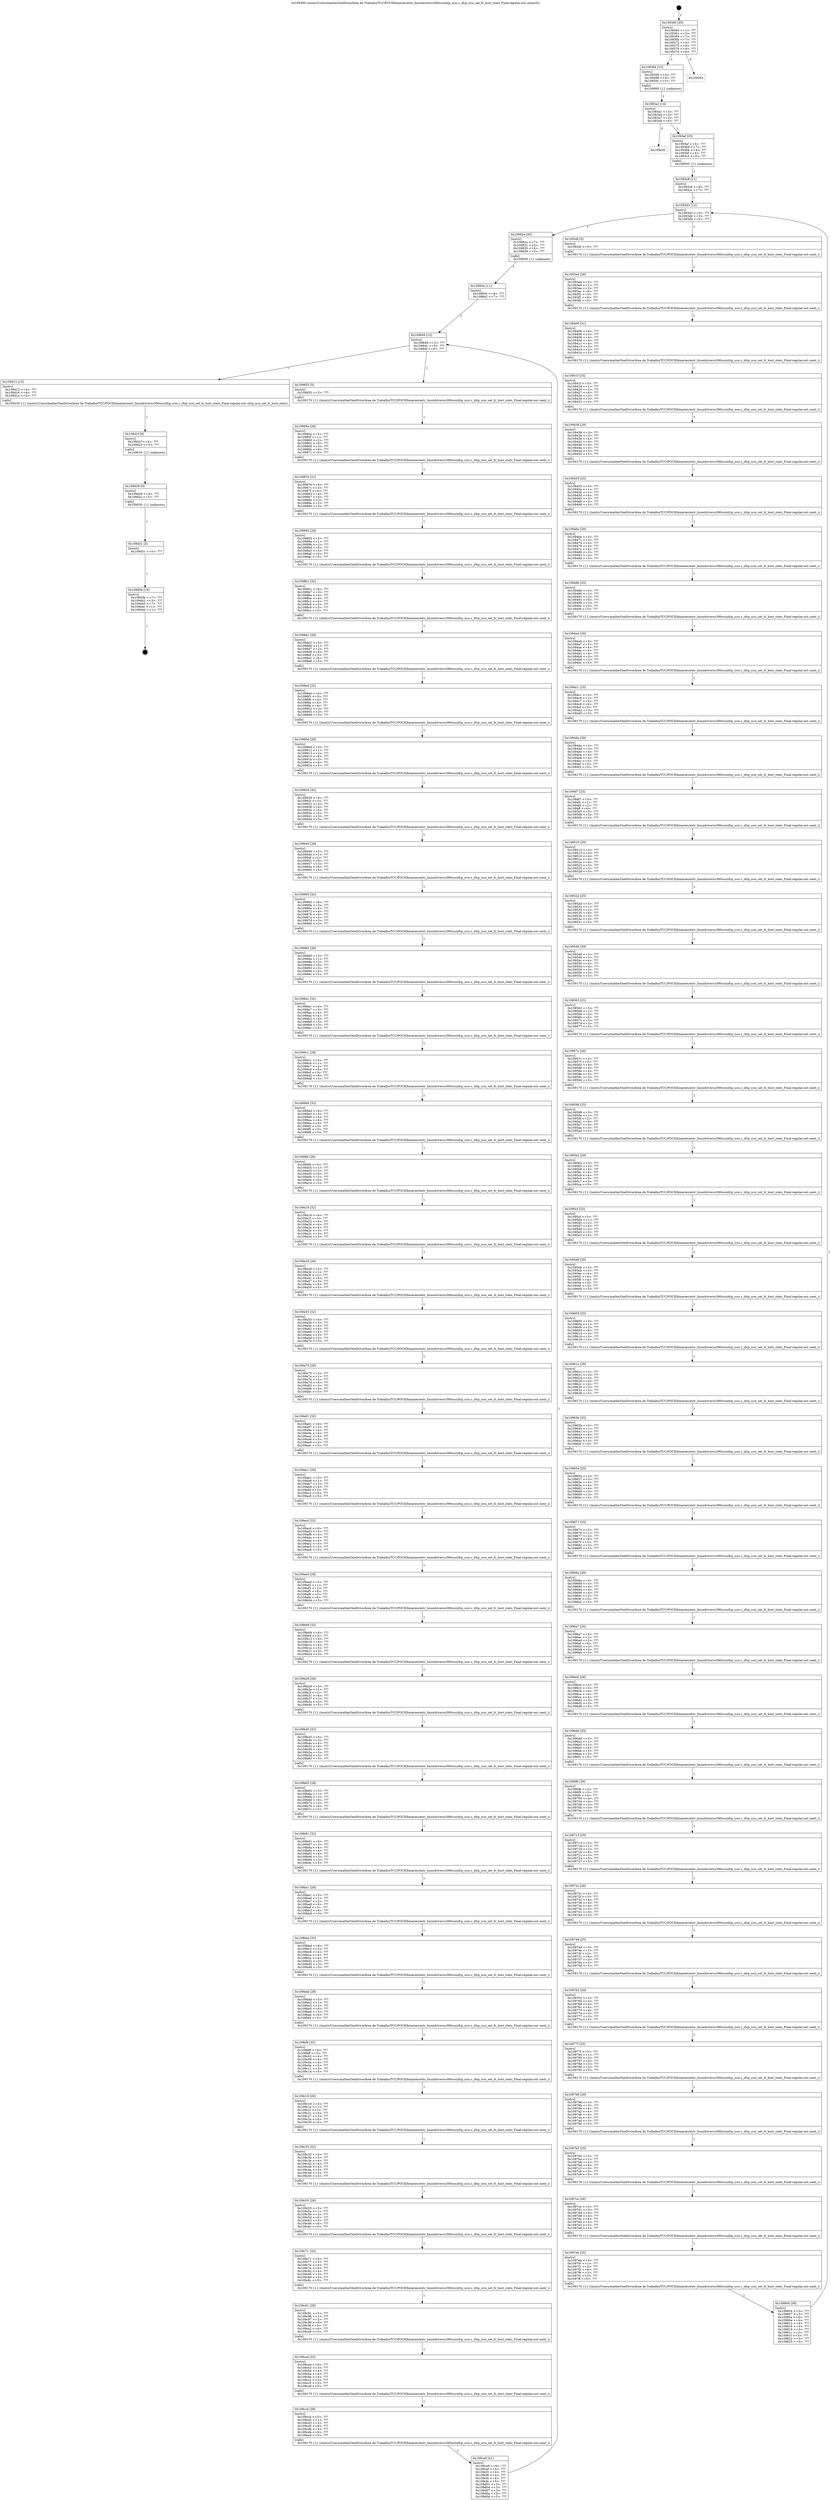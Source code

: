 digraph "0x109360" {
  label = "0x109360 (/mnt/c/Users/mathe/OneDrive/Área de Trabalho/TCC/POCII/binaries/extr_linuxdriverss390scsizfcp_scsi.c_zfcp_scsi_set_fc_host_stats_Final-regular.out::main(0))"
  labelloc = "t"
  node[shape=record]

  Entry [label="",width=0.3,height=0.3,shape=circle,fillcolor=black,style=filled]
  "0x109360" [label="{
     0x109360 [35]\l
     | [instrs]\l
     &nbsp;&nbsp;0x109360 \<+1\>: ???\l
     &nbsp;&nbsp;0x109361 \<+3\>: ???\l
     &nbsp;&nbsp;0x109364 \<+7\>: ???\l
     &nbsp;&nbsp;0x10936b \<+7\>: ???\l
     &nbsp;&nbsp;0x109372 \<+3\>: ???\l
     &nbsp;&nbsp;0x109375 \<+4\>: ???\l
     &nbsp;&nbsp;0x109379 \<+4\>: ???\l
     &nbsp;&nbsp;0x10937d \<+6\>: ???\l
  }"]
  "0x109394" [label="{
     0x109394 [13]\l
     | [instrs]\l
     &nbsp;&nbsp;0x109394 \<+4\>: ???\l
     &nbsp;&nbsp;0x109398 \<+4\>: ???\l
     &nbsp;&nbsp;0x10939c \<+5\>: ???\l
     | [calls]\l
     &nbsp;&nbsp;0x109060 \{1\} (unknown)\l
  }"]
  "0x109383" [label="{
     0x109383\l
  }", style=dashed]
  "0x1093a1" [label="{
     0x1093a1 [14]\l
     | [instrs]\l
     &nbsp;&nbsp;0x1093a1 \<+3\>: ???\l
     &nbsp;&nbsp;0x1093a4 \<+3\>: ???\l
     &nbsp;&nbsp;0x1093a7 \<+2\>: ???\l
     &nbsp;&nbsp;0x1093a9 \<+6\>: ???\l
  }"]
  "0x109d36" [label="{
     0x109d36\l
  }", style=dashed]
  "0x1093af" [label="{
     0x1093af [25]\l
     | [instrs]\l
     &nbsp;&nbsp;0x1093af \<+5\>: ???\l
     &nbsp;&nbsp;0x1093b4 \<+7\>: ???\l
     &nbsp;&nbsp;0x1093bb \<+4\>: ???\l
     &nbsp;&nbsp;0x1093bf \<+4\>: ???\l
     &nbsp;&nbsp;0x1093c3 \<+5\>: ???\l
     | [calls]\l
     &nbsp;&nbsp;0x109050 \{1\} (unknown)\l
  }"]
  Exit [label="",width=0.3,height=0.3,shape=circle,fillcolor=black,style=filled,peripheries=2]
  "0x1093d3" [label="{
     0x1093d3 [12]\l
     | [instrs]\l
     &nbsp;&nbsp;0x1093d3 \<+3\>: ???\l
     &nbsp;&nbsp;0x1093d6 \<+3\>: ???\l
     &nbsp;&nbsp;0x1093d9 \<+6\>: ???\l
  }"]
  "0x10982a" [label="{
     0x10982a [20]\l
     | [instrs]\l
     &nbsp;&nbsp;0x10982a \<+7\>: ???\l
     &nbsp;&nbsp;0x109831 \<+4\>: ???\l
     &nbsp;&nbsp;0x109835 \<+4\>: ???\l
     &nbsp;&nbsp;0x109839 \<+5\>: ???\l
     | [calls]\l
     &nbsp;&nbsp;0x109050 \{1\} (unknown)\l
  }"]
  "0x1093df" [label="{
     0x1093df [5]\l
     | [instrs]\l
     &nbsp;&nbsp;0x1093df \<+5\>: ???\l
     | [calls]\l
     &nbsp;&nbsp;0x109170 \{1\} (/mnt/c/Users/mathe/OneDrive/Área de Trabalho/TCC/POCII/binaries/extr_linuxdriverss390scsizfcp_scsi.c_zfcp_scsi_set_fc_host_stats_Final-regular.out::next_i)\l
  }"]
  "0x1093e4" [label="{
     0x1093e4 [28]\l
     | [instrs]\l
     &nbsp;&nbsp;0x1093e4 \<+5\>: ???\l
     &nbsp;&nbsp;0x1093e9 \<+1\>: ???\l
     &nbsp;&nbsp;0x1093ea \<+2\>: ???\l
     &nbsp;&nbsp;0x1093ec \<+6\>: ???\l
     &nbsp;&nbsp;0x1093f2 \<+3\>: ???\l
     &nbsp;&nbsp;0x1093f5 \<+6\>: ???\l
     &nbsp;&nbsp;0x1093fb \<+5\>: ???\l
     | [calls]\l
     &nbsp;&nbsp;0x109170 \{1\} (/mnt/c/Users/mathe/OneDrive/Área de Trabalho/TCC/POCII/binaries/extr_linuxdriverss390scsizfcp_scsi.c_zfcp_scsi_set_fc_host_stats_Final-regular.out::next_i)\l
  }"]
  "0x109400" [label="{
     0x109400 [31]\l
     | [instrs]\l
     &nbsp;&nbsp;0x109400 \<+6\>: ???\l
     &nbsp;&nbsp;0x109406 \<+3\>: ???\l
     &nbsp;&nbsp;0x109409 \<+4\>: ???\l
     &nbsp;&nbsp;0x10940d \<+4\>: ???\l
     &nbsp;&nbsp;0x109411 \<+4\>: ???\l
     &nbsp;&nbsp;0x109415 \<+3\>: ???\l
     &nbsp;&nbsp;0x109418 \<+2\>: ???\l
     &nbsp;&nbsp;0x10941a \<+5\>: ???\l
     | [calls]\l
     &nbsp;&nbsp;0x109170 \{1\} (/mnt/c/Users/mathe/OneDrive/Área de Trabalho/TCC/POCII/binaries/extr_linuxdriverss390scsizfcp_scsi.c_zfcp_scsi_set_fc_host_stats_Final-regular.out::next_i)\l
  }"]
  "0x10941f" [label="{
     0x10941f [25]\l
     | [instrs]\l
     &nbsp;&nbsp;0x10941f \<+5\>: ???\l
     &nbsp;&nbsp;0x109424 \<+1\>: ???\l
     &nbsp;&nbsp;0x109425 \<+2\>: ???\l
     &nbsp;&nbsp;0x109427 \<+6\>: ???\l
     &nbsp;&nbsp;0x10942d \<+3\>: ???\l
     &nbsp;&nbsp;0x109430 \<+3\>: ???\l
     &nbsp;&nbsp;0x109433 \<+5\>: ???\l
     | [calls]\l
     &nbsp;&nbsp;0x109170 \{1\} (/mnt/c/Users/mathe/OneDrive/Área de Trabalho/TCC/POCII/binaries/extr_linuxdriverss390scsizfcp_scsi.c_zfcp_scsi_set_fc_host_stats_Final-regular.out::next_i)\l
  }"]
  "0x109438" [label="{
     0x109438 [29]\l
     | [instrs]\l
     &nbsp;&nbsp;0x109438 \<+3\>: ???\l
     &nbsp;&nbsp;0x10943b \<+3\>: ???\l
     &nbsp;&nbsp;0x10943e \<+4\>: ???\l
     &nbsp;&nbsp;0x109442 \<+4\>: ???\l
     &nbsp;&nbsp;0x109446 \<+4\>: ???\l
     &nbsp;&nbsp;0x10944a \<+3\>: ???\l
     &nbsp;&nbsp;0x10944d \<+3\>: ???\l
     &nbsp;&nbsp;0x109450 \<+5\>: ???\l
     | [calls]\l
     &nbsp;&nbsp;0x109170 \{1\} (/mnt/c/Users/mathe/OneDrive/Área de Trabalho/TCC/POCII/binaries/extr_linuxdriverss390scsizfcp_scsi.c_zfcp_scsi_set_fc_host_stats_Final-regular.out::next_i)\l
  }"]
  "0x109455" [label="{
     0x109455 [25]\l
     | [instrs]\l
     &nbsp;&nbsp;0x109455 \<+5\>: ???\l
     &nbsp;&nbsp;0x10945a \<+1\>: ???\l
     &nbsp;&nbsp;0x10945b \<+2\>: ???\l
     &nbsp;&nbsp;0x10945d \<+6\>: ???\l
     &nbsp;&nbsp;0x109463 \<+3\>: ???\l
     &nbsp;&nbsp;0x109466 \<+3\>: ???\l
     &nbsp;&nbsp;0x109469 \<+5\>: ???\l
     | [calls]\l
     &nbsp;&nbsp;0x109170 \{1\} (/mnt/c/Users/mathe/OneDrive/Área de Trabalho/TCC/POCII/binaries/extr_linuxdriverss390scsizfcp_scsi.c_zfcp_scsi_set_fc_host_stats_Final-regular.out::next_i)\l
  }"]
  "0x10946e" [label="{
     0x10946e [29]\l
     | [instrs]\l
     &nbsp;&nbsp;0x10946e \<+3\>: ???\l
     &nbsp;&nbsp;0x109471 \<+3\>: ???\l
     &nbsp;&nbsp;0x109474 \<+4\>: ???\l
     &nbsp;&nbsp;0x109478 \<+4\>: ???\l
     &nbsp;&nbsp;0x10947c \<+4\>: ???\l
     &nbsp;&nbsp;0x109480 \<+3\>: ???\l
     &nbsp;&nbsp;0x109483 \<+3\>: ???\l
     &nbsp;&nbsp;0x109486 \<+5\>: ???\l
     | [calls]\l
     &nbsp;&nbsp;0x109170 \{1\} (/mnt/c/Users/mathe/OneDrive/Área de Trabalho/TCC/POCII/binaries/extr_linuxdriverss390scsizfcp_scsi.c_zfcp_scsi_set_fc_host_stats_Final-regular.out::next_i)\l
  }"]
  "0x10948b" [label="{
     0x10948b [25]\l
     | [instrs]\l
     &nbsp;&nbsp;0x10948b \<+5\>: ???\l
     &nbsp;&nbsp;0x109490 \<+1\>: ???\l
     &nbsp;&nbsp;0x109491 \<+2\>: ???\l
     &nbsp;&nbsp;0x109493 \<+6\>: ???\l
     &nbsp;&nbsp;0x109499 \<+3\>: ???\l
     &nbsp;&nbsp;0x10949c \<+3\>: ???\l
     &nbsp;&nbsp;0x10949f \<+5\>: ???\l
     | [calls]\l
     &nbsp;&nbsp;0x109170 \{1\} (/mnt/c/Users/mathe/OneDrive/Área de Trabalho/TCC/POCII/binaries/extr_linuxdriverss390scsizfcp_scsi.c_zfcp_scsi_set_fc_host_stats_Final-regular.out::next_i)\l
  }"]
  "0x1094a4" [label="{
     0x1094a4 [29]\l
     | [instrs]\l
     &nbsp;&nbsp;0x1094a4 \<+3\>: ???\l
     &nbsp;&nbsp;0x1094a7 \<+3\>: ???\l
     &nbsp;&nbsp;0x1094aa \<+4\>: ???\l
     &nbsp;&nbsp;0x1094ae \<+4\>: ???\l
     &nbsp;&nbsp;0x1094b2 \<+4\>: ???\l
     &nbsp;&nbsp;0x1094b6 \<+3\>: ???\l
     &nbsp;&nbsp;0x1094b9 \<+3\>: ???\l
     &nbsp;&nbsp;0x1094bc \<+5\>: ???\l
     | [calls]\l
     &nbsp;&nbsp;0x109170 \{1\} (/mnt/c/Users/mathe/OneDrive/Área de Trabalho/TCC/POCII/binaries/extr_linuxdriverss390scsizfcp_scsi.c_zfcp_scsi_set_fc_host_stats_Final-regular.out::next_i)\l
  }"]
  "0x1094c1" [label="{
     0x1094c1 [25]\l
     | [instrs]\l
     &nbsp;&nbsp;0x1094c1 \<+5\>: ???\l
     &nbsp;&nbsp;0x1094c6 \<+1\>: ???\l
     &nbsp;&nbsp;0x1094c7 \<+2\>: ???\l
     &nbsp;&nbsp;0x1094c9 \<+6\>: ???\l
     &nbsp;&nbsp;0x1094cf \<+3\>: ???\l
     &nbsp;&nbsp;0x1094d2 \<+3\>: ???\l
     &nbsp;&nbsp;0x1094d5 \<+5\>: ???\l
     | [calls]\l
     &nbsp;&nbsp;0x109170 \{1\} (/mnt/c/Users/mathe/OneDrive/Área de Trabalho/TCC/POCII/binaries/extr_linuxdriverss390scsizfcp_scsi.c_zfcp_scsi_set_fc_host_stats_Final-regular.out::next_i)\l
  }"]
  "0x1094da" [label="{
     0x1094da [29]\l
     | [instrs]\l
     &nbsp;&nbsp;0x1094da \<+3\>: ???\l
     &nbsp;&nbsp;0x1094dd \<+3\>: ???\l
     &nbsp;&nbsp;0x1094e0 \<+4\>: ???\l
     &nbsp;&nbsp;0x1094e4 \<+4\>: ???\l
     &nbsp;&nbsp;0x1094e8 \<+4\>: ???\l
     &nbsp;&nbsp;0x1094ec \<+3\>: ???\l
     &nbsp;&nbsp;0x1094ef \<+3\>: ???\l
     &nbsp;&nbsp;0x1094f2 \<+5\>: ???\l
     | [calls]\l
     &nbsp;&nbsp;0x109170 \{1\} (/mnt/c/Users/mathe/OneDrive/Área de Trabalho/TCC/POCII/binaries/extr_linuxdriverss390scsizfcp_scsi.c_zfcp_scsi_set_fc_host_stats_Final-regular.out::next_i)\l
  }"]
  "0x1094f7" [label="{
     0x1094f7 [25]\l
     | [instrs]\l
     &nbsp;&nbsp;0x1094f7 \<+5\>: ???\l
     &nbsp;&nbsp;0x1094fc \<+1\>: ???\l
     &nbsp;&nbsp;0x1094fd \<+2\>: ???\l
     &nbsp;&nbsp;0x1094ff \<+6\>: ???\l
     &nbsp;&nbsp;0x109505 \<+3\>: ???\l
     &nbsp;&nbsp;0x109508 \<+3\>: ???\l
     &nbsp;&nbsp;0x10950b \<+5\>: ???\l
     | [calls]\l
     &nbsp;&nbsp;0x109170 \{1\} (/mnt/c/Users/mathe/OneDrive/Área de Trabalho/TCC/POCII/binaries/extr_linuxdriverss390scsizfcp_scsi.c_zfcp_scsi_set_fc_host_stats_Final-regular.out::next_i)\l
  }"]
  "0x109510" [label="{
     0x109510 [29]\l
     | [instrs]\l
     &nbsp;&nbsp;0x109510 \<+3\>: ???\l
     &nbsp;&nbsp;0x109513 \<+3\>: ???\l
     &nbsp;&nbsp;0x109516 \<+4\>: ???\l
     &nbsp;&nbsp;0x10951a \<+4\>: ???\l
     &nbsp;&nbsp;0x10951e \<+4\>: ???\l
     &nbsp;&nbsp;0x109522 \<+3\>: ???\l
     &nbsp;&nbsp;0x109525 \<+3\>: ???\l
     &nbsp;&nbsp;0x109528 \<+5\>: ???\l
     | [calls]\l
     &nbsp;&nbsp;0x109170 \{1\} (/mnt/c/Users/mathe/OneDrive/Área de Trabalho/TCC/POCII/binaries/extr_linuxdriverss390scsizfcp_scsi.c_zfcp_scsi_set_fc_host_stats_Final-regular.out::next_i)\l
  }"]
  "0x10952d" [label="{
     0x10952d [25]\l
     | [instrs]\l
     &nbsp;&nbsp;0x10952d \<+5\>: ???\l
     &nbsp;&nbsp;0x109532 \<+1\>: ???\l
     &nbsp;&nbsp;0x109533 \<+2\>: ???\l
     &nbsp;&nbsp;0x109535 \<+6\>: ???\l
     &nbsp;&nbsp;0x10953b \<+3\>: ???\l
     &nbsp;&nbsp;0x10953e \<+3\>: ???\l
     &nbsp;&nbsp;0x109541 \<+5\>: ???\l
     | [calls]\l
     &nbsp;&nbsp;0x109170 \{1\} (/mnt/c/Users/mathe/OneDrive/Área de Trabalho/TCC/POCII/binaries/extr_linuxdriverss390scsizfcp_scsi.c_zfcp_scsi_set_fc_host_stats_Final-regular.out::next_i)\l
  }"]
  "0x109546" [label="{
     0x109546 [29]\l
     | [instrs]\l
     &nbsp;&nbsp;0x109546 \<+3\>: ???\l
     &nbsp;&nbsp;0x109549 \<+3\>: ???\l
     &nbsp;&nbsp;0x10954c \<+4\>: ???\l
     &nbsp;&nbsp;0x109550 \<+4\>: ???\l
     &nbsp;&nbsp;0x109554 \<+4\>: ???\l
     &nbsp;&nbsp;0x109558 \<+3\>: ???\l
     &nbsp;&nbsp;0x10955b \<+3\>: ???\l
     &nbsp;&nbsp;0x10955e \<+5\>: ???\l
     | [calls]\l
     &nbsp;&nbsp;0x109170 \{1\} (/mnt/c/Users/mathe/OneDrive/Área de Trabalho/TCC/POCII/binaries/extr_linuxdriverss390scsizfcp_scsi.c_zfcp_scsi_set_fc_host_stats_Final-regular.out::next_i)\l
  }"]
  "0x109563" [label="{
     0x109563 [25]\l
     | [instrs]\l
     &nbsp;&nbsp;0x109563 \<+5\>: ???\l
     &nbsp;&nbsp;0x109568 \<+1\>: ???\l
     &nbsp;&nbsp;0x109569 \<+2\>: ???\l
     &nbsp;&nbsp;0x10956b \<+6\>: ???\l
     &nbsp;&nbsp;0x109571 \<+3\>: ???\l
     &nbsp;&nbsp;0x109574 \<+3\>: ???\l
     &nbsp;&nbsp;0x109577 \<+5\>: ???\l
     | [calls]\l
     &nbsp;&nbsp;0x109170 \{1\} (/mnt/c/Users/mathe/OneDrive/Área de Trabalho/TCC/POCII/binaries/extr_linuxdriverss390scsizfcp_scsi.c_zfcp_scsi_set_fc_host_stats_Final-regular.out::next_i)\l
  }"]
  "0x10957c" [label="{
     0x10957c [29]\l
     | [instrs]\l
     &nbsp;&nbsp;0x10957c \<+3\>: ???\l
     &nbsp;&nbsp;0x10957f \<+3\>: ???\l
     &nbsp;&nbsp;0x109582 \<+4\>: ???\l
     &nbsp;&nbsp;0x109586 \<+4\>: ???\l
     &nbsp;&nbsp;0x10958a \<+4\>: ???\l
     &nbsp;&nbsp;0x10958e \<+3\>: ???\l
     &nbsp;&nbsp;0x109591 \<+3\>: ???\l
     &nbsp;&nbsp;0x109594 \<+5\>: ???\l
     | [calls]\l
     &nbsp;&nbsp;0x109170 \{1\} (/mnt/c/Users/mathe/OneDrive/Área de Trabalho/TCC/POCII/binaries/extr_linuxdriverss390scsizfcp_scsi.c_zfcp_scsi_set_fc_host_stats_Final-regular.out::next_i)\l
  }"]
  "0x109599" [label="{
     0x109599 [25]\l
     | [instrs]\l
     &nbsp;&nbsp;0x109599 \<+5\>: ???\l
     &nbsp;&nbsp;0x10959e \<+1\>: ???\l
     &nbsp;&nbsp;0x10959f \<+2\>: ???\l
     &nbsp;&nbsp;0x1095a1 \<+6\>: ???\l
     &nbsp;&nbsp;0x1095a7 \<+3\>: ???\l
     &nbsp;&nbsp;0x1095aa \<+3\>: ???\l
     &nbsp;&nbsp;0x1095ad \<+5\>: ???\l
     | [calls]\l
     &nbsp;&nbsp;0x109170 \{1\} (/mnt/c/Users/mathe/OneDrive/Área de Trabalho/TCC/POCII/binaries/extr_linuxdriverss390scsizfcp_scsi.c_zfcp_scsi_set_fc_host_stats_Final-regular.out::next_i)\l
  }"]
  "0x1095b2" [label="{
     0x1095b2 [29]\l
     | [instrs]\l
     &nbsp;&nbsp;0x1095b2 \<+3\>: ???\l
     &nbsp;&nbsp;0x1095b5 \<+3\>: ???\l
     &nbsp;&nbsp;0x1095b8 \<+4\>: ???\l
     &nbsp;&nbsp;0x1095bc \<+4\>: ???\l
     &nbsp;&nbsp;0x1095c0 \<+4\>: ???\l
     &nbsp;&nbsp;0x1095c4 \<+3\>: ???\l
     &nbsp;&nbsp;0x1095c7 \<+3\>: ???\l
     &nbsp;&nbsp;0x1095ca \<+5\>: ???\l
     | [calls]\l
     &nbsp;&nbsp;0x109170 \{1\} (/mnt/c/Users/mathe/OneDrive/Área de Trabalho/TCC/POCII/binaries/extr_linuxdriverss390scsizfcp_scsi.c_zfcp_scsi_set_fc_host_stats_Final-regular.out::next_i)\l
  }"]
  "0x1095cf" [label="{
     0x1095cf [25]\l
     | [instrs]\l
     &nbsp;&nbsp;0x1095cf \<+5\>: ???\l
     &nbsp;&nbsp;0x1095d4 \<+1\>: ???\l
     &nbsp;&nbsp;0x1095d5 \<+2\>: ???\l
     &nbsp;&nbsp;0x1095d7 \<+6\>: ???\l
     &nbsp;&nbsp;0x1095dd \<+3\>: ???\l
     &nbsp;&nbsp;0x1095e0 \<+3\>: ???\l
     &nbsp;&nbsp;0x1095e3 \<+5\>: ???\l
     | [calls]\l
     &nbsp;&nbsp;0x109170 \{1\} (/mnt/c/Users/mathe/OneDrive/Área de Trabalho/TCC/POCII/binaries/extr_linuxdriverss390scsizfcp_scsi.c_zfcp_scsi_set_fc_host_stats_Final-regular.out::next_i)\l
  }"]
  "0x1095e8" [label="{
     0x1095e8 [29]\l
     | [instrs]\l
     &nbsp;&nbsp;0x1095e8 \<+3\>: ???\l
     &nbsp;&nbsp;0x1095eb \<+3\>: ???\l
     &nbsp;&nbsp;0x1095ee \<+4\>: ???\l
     &nbsp;&nbsp;0x1095f2 \<+4\>: ???\l
     &nbsp;&nbsp;0x1095f6 \<+4\>: ???\l
     &nbsp;&nbsp;0x1095fa \<+3\>: ???\l
     &nbsp;&nbsp;0x1095fd \<+3\>: ???\l
     &nbsp;&nbsp;0x109600 \<+5\>: ???\l
     | [calls]\l
     &nbsp;&nbsp;0x109170 \{1\} (/mnt/c/Users/mathe/OneDrive/Área de Trabalho/TCC/POCII/binaries/extr_linuxdriverss390scsizfcp_scsi.c_zfcp_scsi_set_fc_host_stats_Final-regular.out::next_i)\l
  }"]
  "0x109605" [label="{
     0x109605 [25]\l
     | [instrs]\l
     &nbsp;&nbsp;0x109605 \<+5\>: ???\l
     &nbsp;&nbsp;0x10960a \<+1\>: ???\l
     &nbsp;&nbsp;0x10960b \<+2\>: ???\l
     &nbsp;&nbsp;0x10960d \<+6\>: ???\l
     &nbsp;&nbsp;0x109613 \<+3\>: ???\l
     &nbsp;&nbsp;0x109616 \<+3\>: ???\l
     &nbsp;&nbsp;0x109619 \<+5\>: ???\l
     | [calls]\l
     &nbsp;&nbsp;0x109170 \{1\} (/mnt/c/Users/mathe/OneDrive/Área de Trabalho/TCC/POCII/binaries/extr_linuxdriverss390scsizfcp_scsi.c_zfcp_scsi_set_fc_host_stats_Final-regular.out::next_i)\l
  }"]
  "0x10961e" [label="{
     0x10961e [29]\l
     | [instrs]\l
     &nbsp;&nbsp;0x10961e \<+3\>: ???\l
     &nbsp;&nbsp;0x109621 \<+3\>: ???\l
     &nbsp;&nbsp;0x109624 \<+4\>: ???\l
     &nbsp;&nbsp;0x109628 \<+4\>: ???\l
     &nbsp;&nbsp;0x10962c \<+4\>: ???\l
     &nbsp;&nbsp;0x109630 \<+3\>: ???\l
     &nbsp;&nbsp;0x109633 \<+3\>: ???\l
     &nbsp;&nbsp;0x109636 \<+5\>: ???\l
     | [calls]\l
     &nbsp;&nbsp;0x109170 \{1\} (/mnt/c/Users/mathe/OneDrive/Área de Trabalho/TCC/POCII/binaries/extr_linuxdriverss390scsizfcp_scsi.c_zfcp_scsi_set_fc_host_stats_Final-regular.out::next_i)\l
  }"]
  "0x10963b" [label="{
     0x10963b [25]\l
     | [instrs]\l
     &nbsp;&nbsp;0x10963b \<+5\>: ???\l
     &nbsp;&nbsp;0x109640 \<+1\>: ???\l
     &nbsp;&nbsp;0x109641 \<+2\>: ???\l
     &nbsp;&nbsp;0x109643 \<+6\>: ???\l
     &nbsp;&nbsp;0x109649 \<+3\>: ???\l
     &nbsp;&nbsp;0x10964c \<+3\>: ???\l
     &nbsp;&nbsp;0x10964f \<+5\>: ???\l
     | [calls]\l
     &nbsp;&nbsp;0x109170 \{1\} (/mnt/c/Users/mathe/OneDrive/Área de Trabalho/TCC/POCII/binaries/extr_linuxdriverss390scsizfcp_scsi.c_zfcp_scsi_set_fc_host_stats_Final-regular.out::next_i)\l
  }"]
  "0x109654" [label="{
     0x109654 [29]\l
     | [instrs]\l
     &nbsp;&nbsp;0x109654 \<+3\>: ???\l
     &nbsp;&nbsp;0x109657 \<+3\>: ???\l
     &nbsp;&nbsp;0x10965a \<+4\>: ???\l
     &nbsp;&nbsp;0x10965e \<+4\>: ???\l
     &nbsp;&nbsp;0x109662 \<+4\>: ???\l
     &nbsp;&nbsp;0x109666 \<+3\>: ???\l
     &nbsp;&nbsp;0x109669 \<+3\>: ???\l
     &nbsp;&nbsp;0x10966c \<+5\>: ???\l
     | [calls]\l
     &nbsp;&nbsp;0x109170 \{1\} (/mnt/c/Users/mathe/OneDrive/Área de Trabalho/TCC/POCII/binaries/extr_linuxdriverss390scsizfcp_scsi.c_zfcp_scsi_set_fc_host_stats_Final-regular.out::next_i)\l
  }"]
  "0x109671" [label="{
     0x109671 [25]\l
     | [instrs]\l
     &nbsp;&nbsp;0x109671 \<+5\>: ???\l
     &nbsp;&nbsp;0x109676 \<+1\>: ???\l
     &nbsp;&nbsp;0x109677 \<+2\>: ???\l
     &nbsp;&nbsp;0x109679 \<+6\>: ???\l
     &nbsp;&nbsp;0x10967f \<+3\>: ???\l
     &nbsp;&nbsp;0x109682 \<+3\>: ???\l
     &nbsp;&nbsp;0x109685 \<+5\>: ???\l
     | [calls]\l
     &nbsp;&nbsp;0x109170 \{1\} (/mnt/c/Users/mathe/OneDrive/Área de Trabalho/TCC/POCII/binaries/extr_linuxdriverss390scsizfcp_scsi.c_zfcp_scsi_set_fc_host_stats_Final-regular.out::next_i)\l
  }"]
  "0x10968a" [label="{
     0x10968a [29]\l
     | [instrs]\l
     &nbsp;&nbsp;0x10968a \<+3\>: ???\l
     &nbsp;&nbsp;0x10968d \<+3\>: ???\l
     &nbsp;&nbsp;0x109690 \<+4\>: ???\l
     &nbsp;&nbsp;0x109694 \<+4\>: ???\l
     &nbsp;&nbsp;0x109698 \<+4\>: ???\l
     &nbsp;&nbsp;0x10969c \<+3\>: ???\l
     &nbsp;&nbsp;0x10969f \<+3\>: ???\l
     &nbsp;&nbsp;0x1096a2 \<+5\>: ???\l
     | [calls]\l
     &nbsp;&nbsp;0x109170 \{1\} (/mnt/c/Users/mathe/OneDrive/Área de Trabalho/TCC/POCII/binaries/extr_linuxdriverss390scsizfcp_scsi.c_zfcp_scsi_set_fc_host_stats_Final-regular.out::next_i)\l
  }"]
  "0x1096a7" [label="{
     0x1096a7 [25]\l
     | [instrs]\l
     &nbsp;&nbsp;0x1096a7 \<+5\>: ???\l
     &nbsp;&nbsp;0x1096ac \<+1\>: ???\l
     &nbsp;&nbsp;0x1096ad \<+2\>: ???\l
     &nbsp;&nbsp;0x1096af \<+6\>: ???\l
     &nbsp;&nbsp;0x1096b5 \<+3\>: ???\l
     &nbsp;&nbsp;0x1096b8 \<+3\>: ???\l
     &nbsp;&nbsp;0x1096bb \<+5\>: ???\l
     | [calls]\l
     &nbsp;&nbsp;0x109170 \{1\} (/mnt/c/Users/mathe/OneDrive/Área de Trabalho/TCC/POCII/binaries/extr_linuxdriverss390scsizfcp_scsi.c_zfcp_scsi_set_fc_host_stats_Final-regular.out::next_i)\l
  }"]
  "0x1096c0" [label="{
     0x1096c0 [29]\l
     | [instrs]\l
     &nbsp;&nbsp;0x1096c0 \<+3\>: ???\l
     &nbsp;&nbsp;0x1096c3 \<+3\>: ???\l
     &nbsp;&nbsp;0x1096c6 \<+4\>: ???\l
     &nbsp;&nbsp;0x1096ca \<+4\>: ???\l
     &nbsp;&nbsp;0x1096ce \<+4\>: ???\l
     &nbsp;&nbsp;0x1096d2 \<+3\>: ???\l
     &nbsp;&nbsp;0x1096d5 \<+3\>: ???\l
     &nbsp;&nbsp;0x1096d8 \<+5\>: ???\l
     | [calls]\l
     &nbsp;&nbsp;0x109170 \{1\} (/mnt/c/Users/mathe/OneDrive/Área de Trabalho/TCC/POCII/binaries/extr_linuxdriverss390scsizfcp_scsi.c_zfcp_scsi_set_fc_host_stats_Final-regular.out::next_i)\l
  }"]
  "0x1096dd" [label="{
     0x1096dd [25]\l
     | [instrs]\l
     &nbsp;&nbsp;0x1096dd \<+5\>: ???\l
     &nbsp;&nbsp;0x1096e2 \<+1\>: ???\l
     &nbsp;&nbsp;0x1096e3 \<+2\>: ???\l
     &nbsp;&nbsp;0x1096e5 \<+6\>: ???\l
     &nbsp;&nbsp;0x1096eb \<+3\>: ???\l
     &nbsp;&nbsp;0x1096ee \<+3\>: ???\l
     &nbsp;&nbsp;0x1096f1 \<+5\>: ???\l
     | [calls]\l
     &nbsp;&nbsp;0x109170 \{1\} (/mnt/c/Users/mathe/OneDrive/Área de Trabalho/TCC/POCII/binaries/extr_linuxdriverss390scsizfcp_scsi.c_zfcp_scsi_set_fc_host_stats_Final-regular.out::next_i)\l
  }"]
  "0x1096f6" [label="{
     0x1096f6 [29]\l
     | [instrs]\l
     &nbsp;&nbsp;0x1096f6 \<+3\>: ???\l
     &nbsp;&nbsp;0x1096f9 \<+3\>: ???\l
     &nbsp;&nbsp;0x1096fc \<+4\>: ???\l
     &nbsp;&nbsp;0x109700 \<+4\>: ???\l
     &nbsp;&nbsp;0x109704 \<+4\>: ???\l
     &nbsp;&nbsp;0x109708 \<+3\>: ???\l
     &nbsp;&nbsp;0x10970b \<+3\>: ???\l
     &nbsp;&nbsp;0x10970e \<+5\>: ???\l
     | [calls]\l
     &nbsp;&nbsp;0x109170 \{1\} (/mnt/c/Users/mathe/OneDrive/Área de Trabalho/TCC/POCII/binaries/extr_linuxdriverss390scsizfcp_scsi.c_zfcp_scsi_set_fc_host_stats_Final-regular.out::next_i)\l
  }"]
  "0x109713" [label="{
     0x109713 [25]\l
     | [instrs]\l
     &nbsp;&nbsp;0x109713 \<+5\>: ???\l
     &nbsp;&nbsp;0x109718 \<+1\>: ???\l
     &nbsp;&nbsp;0x109719 \<+2\>: ???\l
     &nbsp;&nbsp;0x10971b \<+6\>: ???\l
     &nbsp;&nbsp;0x109721 \<+3\>: ???\l
     &nbsp;&nbsp;0x109724 \<+3\>: ???\l
     &nbsp;&nbsp;0x109727 \<+5\>: ???\l
     | [calls]\l
     &nbsp;&nbsp;0x109170 \{1\} (/mnt/c/Users/mathe/OneDrive/Área de Trabalho/TCC/POCII/binaries/extr_linuxdriverss390scsizfcp_scsi.c_zfcp_scsi_set_fc_host_stats_Final-regular.out::next_i)\l
  }"]
  "0x10972c" [label="{
     0x10972c [29]\l
     | [instrs]\l
     &nbsp;&nbsp;0x10972c \<+3\>: ???\l
     &nbsp;&nbsp;0x10972f \<+3\>: ???\l
     &nbsp;&nbsp;0x109732 \<+4\>: ???\l
     &nbsp;&nbsp;0x109736 \<+4\>: ???\l
     &nbsp;&nbsp;0x10973a \<+4\>: ???\l
     &nbsp;&nbsp;0x10973e \<+3\>: ???\l
     &nbsp;&nbsp;0x109741 \<+3\>: ???\l
     &nbsp;&nbsp;0x109744 \<+5\>: ???\l
     | [calls]\l
     &nbsp;&nbsp;0x109170 \{1\} (/mnt/c/Users/mathe/OneDrive/Área de Trabalho/TCC/POCII/binaries/extr_linuxdriverss390scsizfcp_scsi.c_zfcp_scsi_set_fc_host_stats_Final-regular.out::next_i)\l
  }"]
  "0x109749" [label="{
     0x109749 [25]\l
     | [instrs]\l
     &nbsp;&nbsp;0x109749 \<+5\>: ???\l
     &nbsp;&nbsp;0x10974e \<+1\>: ???\l
     &nbsp;&nbsp;0x10974f \<+2\>: ???\l
     &nbsp;&nbsp;0x109751 \<+6\>: ???\l
     &nbsp;&nbsp;0x109757 \<+3\>: ???\l
     &nbsp;&nbsp;0x10975a \<+3\>: ???\l
     &nbsp;&nbsp;0x10975d \<+5\>: ???\l
     | [calls]\l
     &nbsp;&nbsp;0x109170 \{1\} (/mnt/c/Users/mathe/OneDrive/Área de Trabalho/TCC/POCII/binaries/extr_linuxdriverss390scsizfcp_scsi.c_zfcp_scsi_set_fc_host_stats_Final-regular.out::next_i)\l
  }"]
  "0x109762" [label="{
     0x109762 [29]\l
     | [instrs]\l
     &nbsp;&nbsp;0x109762 \<+3\>: ???\l
     &nbsp;&nbsp;0x109765 \<+3\>: ???\l
     &nbsp;&nbsp;0x109768 \<+4\>: ???\l
     &nbsp;&nbsp;0x10976c \<+4\>: ???\l
     &nbsp;&nbsp;0x109770 \<+4\>: ???\l
     &nbsp;&nbsp;0x109774 \<+3\>: ???\l
     &nbsp;&nbsp;0x109777 \<+3\>: ???\l
     &nbsp;&nbsp;0x10977a \<+5\>: ???\l
     | [calls]\l
     &nbsp;&nbsp;0x109170 \{1\} (/mnt/c/Users/mathe/OneDrive/Área de Trabalho/TCC/POCII/binaries/extr_linuxdriverss390scsizfcp_scsi.c_zfcp_scsi_set_fc_host_stats_Final-regular.out::next_i)\l
  }"]
  "0x10977f" [label="{
     0x10977f [25]\l
     | [instrs]\l
     &nbsp;&nbsp;0x10977f \<+5\>: ???\l
     &nbsp;&nbsp;0x109784 \<+1\>: ???\l
     &nbsp;&nbsp;0x109785 \<+2\>: ???\l
     &nbsp;&nbsp;0x109787 \<+6\>: ???\l
     &nbsp;&nbsp;0x10978d \<+3\>: ???\l
     &nbsp;&nbsp;0x109790 \<+3\>: ???\l
     &nbsp;&nbsp;0x109793 \<+5\>: ???\l
     | [calls]\l
     &nbsp;&nbsp;0x109170 \{1\} (/mnt/c/Users/mathe/OneDrive/Área de Trabalho/TCC/POCII/binaries/extr_linuxdriverss390scsizfcp_scsi.c_zfcp_scsi_set_fc_host_stats_Final-regular.out::next_i)\l
  }"]
  "0x109798" [label="{
     0x109798 [29]\l
     | [instrs]\l
     &nbsp;&nbsp;0x109798 \<+3\>: ???\l
     &nbsp;&nbsp;0x10979b \<+3\>: ???\l
     &nbsp;&nbsp;0x10979e \<+4\>: ???\l
     &nbsp;&nbsp;0x1097a2 \<+4\>: ???\l
     &nbsp;&nbsp;0x1097a6 \<+4\>: ???\l
     &nbsp;&nbsp;0x1097aa \<+3\>: ???\l
     &nbsp;&nbsp;0x1097ad \<+3\>: ???\l
     &nbsp;&nbsp;0x1097b0 \<+5\>: ???\l
     | [calls]\l
     &nbsp;&nbsp;0x109170 \{1\} (/mnt/c/Users/mathe/OneDrive/Área de Trabalho/TCC/POCII/binaries/extr_linuxdriverss390scsizfcp_scsi.c_zfcp_scsi_set_fc_host_stats_Final-regular.out::next_i)\l
  }"]
  "0x1097b5" [label="{
     0x1097b5 [25]\l
     | [instrs]\l
     &nbsp;&nbsp;0x1097b5 \<+5\>: ???\l
     &nbsp;&nbsp;0x1097ba \<+1\>: ???\l
     &nbsp;&nbsp;0x1097bb \<+2\>: ???\l
     &nbsp;&nbsp;0x1097bd \<+6\>: ???\l
     &nbsp;&nbsp;0x1097c3 \<+3\>: ???\l
     &nbsp;&nbsp;0x1097c6 \<+3\>: ???\l
     &nbsp;&nbsp;0x1097c9 \<+5\>: ???\l
     | [calls]\l
     &nbsp;&nbsp;0x109170 \{1\} (/mnt/c/Users/mathe/OneDrive/Área de Trabalho/TCC/POCII/binaries/extr_linuxdriverss390scsizfcp_scsi.c_zfcp_scsi_set_fc_host_stats_Final-regular.out::next_i)\l
  }"]
  "0x1097ce" [label="{
     0x1097ce [29]\l
     | [instrs]\l
     &nbsp;&nbsp;0x1097ce \<+3\>: ???\l
     &nbsp;&nbsp;0x1097d1 \<+3\>: ???\l
     &nbsp;&nbsp;0x1097d4 \<+4\>: ???\l
     &nbsp;&nbsp;0x1097d8 \<+4\>: ???\l
     &nbsp;&nbsp;0x1097dc \<+4\>: ???\l
     &nbsp;&nbsp;0x1097e0 \<+3\>: ???\l
     &nbsp;&nbsp;0x1097e3 \<+3\>: ???\l
     &nbsp;&nbsp;0x1097e6 \<+5\>: ???\l
     | [calls]\l
     &nbsp;&nbsp;0x109170 \{1\} (/mnt/c/Users/mathe/OneDrive/Área de Trabalho/TCC/POCII/binaries/extr_linuxdriverss390scsizfcp_scsi.c_zfcp_scsi_set_fc_host_stats_Final-regular.out::next_i)\l
  }"]
  "0x1097eb" [label="{
     0x1097eb [25]\l
     | [instrs]\l
     &nbsp;&nbsp;0x1097eb \<+5\>: ???\l
     &nbsp;&nbsp;0x1097f0 \<+1\>: ???\l
     &nbsp;&nbsp;0x1097f1 \<+2\>: ???\l
     &nbsp;&nbsp;0x1097f3 \<+6\>: ???\l
     &nbsp;&nbsp;0x1097f9 \<+3\>: ???\l
     &nbsp;&nbsp;0x1097fc \<+3\>: ???\l
     &nbsp;&nbsp;0x1097ff \<+5\>: ???\l
     | [calls]\l
     &nbsp;&nbsp;0x109170 \{1\} (/mnt/c/Users/mathe/OneDrive/Área de Trabalho/TCC/POCII/binaries/extr_linuxdriverss390scsizfcp_scsi.c_zfcp_scsi_set_fc_host_stats_Final-regular.out::next_i)\l
  }"]
  "0x109804" [label="{
     0x109804 [38]\l
     | [instrs]\l
     &nbsp;&nbsp;0x109804 \<+3\>: ???\l
     &nbsp;&nbsp;0x109807 \<+3\>: ???\l
     &nbsp;&nbsp;0x10980a \<+4\>: ???\l
     &nbsp;&nbsp;0x10980e \<+4\>: ???\l
     &nbsp;&nbsp;0x109812 \<+4\>: ???\l
     &nbsp;&nbsp;0x109816 \<+3\>: ???\l
     &nbsp;&nbsp;0x109819 \<+3\>: ???\l
     &nbsp;&nbsp;0x10981c \<+3\>: ???\l
     &nbsp;&nbsp;0x10981f \<+3\>: ???\l
     &nbsp;&nbsp;0x109822 \<+3\>: ???\l
     &nbsp;&nbsp;0x109825 \<+5\>: ???\l
  }"]
  "0x1093c8" [label="{
     0x1093c8 [11]\l
     | [instrs]\l
     &nbsp;&nbsp;0x1093c8 \<+4\>: ???\l
     &nbsp;&nbsp;0x1093cc \<+7\>: ???\l
  }"]
  "0x109849" [label="{
     0x109849 [12]\l
     | [instrs]\l
     &nbsp;&nbsp;0x109849 \<+3\>: ???\l
     &nbsp;&nbsp;0x10984c \<+3\>: ???\l
     &nbsp;&nbsp;0x10984f \<+6\>: ???\l
  }"]
  "0x109d12" [label="{
     0x109d12 [13]\l
     | [instrs]\l
     &nbsp;&nbsp;0x109d12 \<+4\>: ???\l
     &nbsp;&nbsp;0x109d16 \<+4\>: ???\l
     &nbsp;&nbsp;0x109d1a \<+5\>: ???\l
     | [calls]\l
     &nbsp;&nbsp;0x109230 \{1\} (/mnt/c/Users/mathe/OneDrive/Área de Trabalho/TCC/POCII/binaries/extr_linuxdriverss390scsizfcp_scsi.c_zfcp_scsi_set_fc_host_stats_Final-regular.out::zfcp_scsi_set_fc_host_stats)\l
  }"]
  "0x109855" [label="{
     0x109855 [5]\l
     | [instrs]\l
     &nbsp;&nbsp;0x109855 \<+5\>: ???\l
     | [calls]\l
     &nbsp;&nbsp;0x109170 \{1\} (/mnt/c/Users/mathe/OneDrive/Área de Trabalho/TCC/POCII/binaries/extr_linuxdriverss390scsizfcp_scsi.c_zfcp_scsi_set_fc_host_stats_Final-regular.out::next_i)\l
  }"]
  "0x10985a" [label="{
     0x10985a [28]\l
     | [instrs]\l
     &nbsp;&nbsp;0x10985a \<+5\>: ???\l
     &nbsp;&nbsp;0x10985f \<+1\>: ???\l
     &nbsp;&nbsp;0x109860 \<+2\>: ???\l
     &nbsp;&nbsp;0x109862 \<+6\>: ???\l
     &nbsp;&nbsp;0x109868 \<+3\>: ???\l
     &nbsp;&nbsp;0x10986b \<+6\>: ???\l
     &nbsp;&nbsp;0x109871 \<+5\>: ???\l
     | [calls]\l
     &nbsp;&nbsp;0x109170 \{1\} (/mnt/c/Users/mathe/OneDrive/Área de Trabalho/TCC/POCII/binaries/extr_linuxdriverss390scsizfcp_scsi.c_zfcp_scsi_set_fc_host_stats_Final-regular.out::next_i)\l
  }"]
  "0x109876" [label="{
     0x109876 [31]\l
     | [instrs]\l
     &nbsp;&nbsp;0x109876 \<+6\>: ???\l
     &nbsp;&nbsp;0x10987c \<+3\>: ???\l
     &nbsp;&nbsp;0x10987f \<+4\>: ???\l
     &nbsp;&nbsp;0x109883 \<+4\>: ???\l
     &nbsp;&nbsp;0x109887 \<+4\>: ???\l
     &nbsp;&nbsp;0x10988b \<+3\>: ???\l
     &nbsp;&nbsp;0x10988e \<+2\>: ???\l
     &nbsp;&nbsp;0x109890 \<+5\>: ???\l
     | [calls]\l
     &nbsp;&nbsp;0x109170 \{1\} (/mnt/c/Users/mathe/OneDrive/Área de Trabalho/TCC/POCII/binaries/extr_linuxdriverss390scsizfcp_scsi.c_zfcp_scsi_set_fc_host_stats_Final-regular.out::next_i)\l
  }"]
  "0x109895" [label="{
     0x109895 [28]\l
     | [instrs]\l
     &nbsp;&nbsp;0x109895 \<+5\>: ???\l
     &nbsp;&nbsp;0x10989a \<+1\>: ???\l
     &nbsp;&nbsp;0x10989b \<+2\>: ???\l
     &nbsp;&nbsp;0x10989d \<+6\>: ???\l
     &nbsp;&nbsp;0x1098a3 \<+3\>: ???\l
     &nbsp;&nbsp;0x1098a6 \<+6\>: ???\l
     &nbsp;&nbsp;0x1098ac \<+5\>: ???\l
     | [calls]\l
     &nbsp;&nbsp;0x109170 \{1\} (/mnt/c/Users/mathe/OneDrive/Área de Trabalho/TCC/POCII/binaries/extr_linuxdriverss390scsizfcp_scsi.c_zfcp_scsi_set_fc_host_stats_Final-regular.out::next_i)\l
  }"]
  "0x1098b1" [label="{
     0x1098b1 [32]\l
     | [instrs]\l
     &nbsp;&nbsp;0x1098b1 \<+6\>: ???\l
     &nbsp;&nbsp;0x1098b7 \<+3\>: ???\l
     &nbsp;&nbsp;0x1098ba \<+4\>: ???\l
     &nbsp;&nbsp;0x1098be \<+4\>: ???\l
     &nbsp;&nbsp;0x1098c2 \<+4\>: ???\l
     &nbsp;&nbsp;0x1098c6 \<+3\>: ???\l
     &nbsp;&nbsp;0x1098c9 \<+3\>: ???\l
     &nbsp;&nbsp;0x1098cc \<+5\>: ???\l
     | [calls]\l
     &nbsp;&nbsp;0x109170 \{1\} (/mnt/c/Users/mathe/OneDrive/Área de Trabalho/TCC/POCII/binaries/extr_linuxdriverss390scsizfcp_scsi.c_zfcp_scsi_set_fc_host_stats_Final-regular.out::next_i)\l
  }"]
  "0x1098d1" [label="{
     0x1098d1 [28]\l
     | [instrs]\l
     &nbsp;&nbsp;0x1098d1 \<+5\>: ???\l
     &nbsp;&nbsp;0x1098d6 \<+1\>: ???\l
     &nbsp;&nbsp;0x1098d7 \<+2\>: ???\l
     &nbsp;&nbsp;0x1098d9 \<+6\>: ???\l
     &nbsp;&nbsp;0x1098df \<+3\>: ???\l
     &nbsp;&nbsp;0x1098e2 \<+6\>: ???\l
     &nbsp;&nbsp;0x1098e8 \<+5\>: ???\l
     | [calls]\l
     &nbsp;&nbsp;0x109170 \{1\} (/mnt/c/Users/mathe/OneDrive/Área de Trabalho/TCC/POCII/binaries/extr_linuxdriverss390scsizfcp_scsi.c_zfcp_scsi_set_fc_host_stats_Final-regular.out::next_i)\l
  }"]
  "0x1098ed" [label="{
     0x1098ed [32]\l
     | [instrs]\l
     &nbsp;&nbsp;0x1098ed \<+6\>: ???\l
     &nbsp;&nbsp;0x1098f3 \<+3\>: ???\l
     &nbsp;&nbsp;0x1098f6 \<+4\>: ???\l
     &nbsp;&nbsp;0x1098fa \<+4\>: ???\l
     &nbsp;&nbsp;0x1098fe \<+4\>: ???\l
     &nbsp;&nbsp;0x109902 \<+3\>: ???\l
     &nbsp;&nbsp;0x109905 \<+3\>: ???\l
     &nbsp;&nbsp;0x109908 \<+5\>: ???\l
     | [calls]\l
     &nbsp;&nbsp;0x109170 \{1\} (/mnt/c/Users/mathe/OneDrive/Área de Trabalho/TCC/POCII/binaries/extr_linuxdriverss390scsizfcp_scsi.c_zfcp_scsi_set_fc_host_stats_Final-regular.out::next_i)\l
  }"]
  "0x10990d" [label="{
     0x10990d [28]\l
     | [instrs]\l
     &nbsp;&nbsp;0x10990d \<+5\>: ???\l
     &nbsp;&nbsp;0x109912 \<+1\>: ???\l
     &nbsp;&nbsp;0x109913 \<+2\>: ???\l
     &nbsp;&nbsp;0x109915 \<+6\>: ???\l
     &nbsp;&nbsp;0x10991b \<+3\>: ???\l
     &nbsp;&nbsp;0x10991e \<+6\>: ???\l
     &nbsp;&nbsp;0x109924 \<+5\>: ???\l
     | [calls]\l
     &nbsp;&nbsp;0x109170 \{1\} (/mnt/c/Users/mathe/OneDrive/Área de Trabalho/TCC/POCII/binaries/extr_linuxdriverss390scsizfcp_scsi.c_zfcp_scsi_set_fc_host_stats_Final-regular.out::next_i)\l
  }"]
  "0x109929" [label="{
     0x109929 [32]\l
     | [instrs]\l
     &nbsp;&nbsp;0x109929 \<+6\>: ???\l
     &nbsp;&nbsp;0x10992f \<+3\>: ???\l
     &nbsp;&nbsp;0x109932 \<+4\>: ???\l
     &nbsp;&nbsp;0x109936 \<+4\>: ???\l
     &nbsp;&nbsp;0x10993a \<+4\>: ???\l
     &nbsp;&nbsp;0x10993e \<+3\>: ???\l
     &nbsp;&nbsp;0x109941 \<+3\>: ???\l
     &nbsp;&nbsp;0x109944 \<+5\>: ???\l
     | [calls]\l
     &nbsp;&nbsp;0x109170 \{1\} (/mnt/c/Users/mathe/OneDrive/Área de Trabalho/TCC/POCII/binaries/extr_linuxdriverss390scsizfcp_scsi.c_zfcp_scsi_set_fc_host_stats_Final-regular.out::next_i)\l
  }"]
  "0x109949" [label="{
     0x109949 [28]\l
     | [instrs]\l
     &nbsp;&nbsp;0x109949 \<+5\>: ???\l
     &nbsp;&nbsp;0x10994e \<+1\>: ???\l
     &nbsp;&nbsp;0x10994f \<+2\>: ???\l
     &nbsp;&nbsp;0x109951 \<+6\>: ???\l
     &nbsp;&nbsp;0x109957 \<+3\>: ???\l
     &nbsp;&nbsp;0x10995a \<+6\>: ???\l
     &nbsp;&nbsp;0x109960 \<+5\>: ???\l
     | [calls]\l
     &nbsp;&nbsp;0x109170 \{1\} (/mnt/c/Users/mathe/OneDrive/Área de Trabalho/TCC/POCII/binaries/extr_linuxdriverss390scsizfcp_scsi.c_zfcp_scsi_set_fc_host_stats_Final-regular.out::next_i)\l
  }"]
  "0x109965" [label="{
     0x109965 [32]\l
     | [instrs]\l
     &nbsp;&nbsp;0x109965 \<+6\>: ???\l
     &nbsp;&nbsp;0x10996b \<+3\>: ???\l
     &nbsp;&nbsp;0x10996e \<+4\>: ???\l
     &nbsp;&nbsp;0x109972 \<+4\>: ???\l
     &nbsp;&nbsp;0x109976 \<+4\>: ???\l
     &nbsp;&nbsp;0x10997a \<+3\>: ???\l
     &nbsp;&nbsp;0x10997d \<+3\>: ???\l
     &nbsp;&nbsp;0x109980 \<+5\>: ???\l
     | [calls]\l
     &nbsp;&nbsp;0x109170 \{1\} (/mnt/c/Users/mathe/OneDrive/Área de Trabalho/TCC/POCII/binaries/extr_linuxdriverss390scsizfcp_scsi.c_zfcp_scsi_set_fc_host_stats_Final-regular.out::next_i)\l
  }"]
  "0x109985" [label="{
     0x109985 [28]\l
     | [instrs]\l
     &nbsp;&nbsp;0x109985 \<+5\>: ???\l
     &nbsp;&nbsp;0x10998a \<+1\>: ???\l
     &nbsp;&nbsp;0x10998b \<+2\>: ???\l
     &nbsp;&nbsp;0x10998d \<+6\>: ???\l
     &nbsp;&nbsp;0x109993 \<+3\>: ???\l
     &nbsp;&nbsp;0x109996 \<+6\>: ???\l
     &nbsp;&nbsp;0x10999c \<+5\>: ???\l
     | [calls]\l
     &nbsp;&nbsp;0x109170 \{1\} (/mnt/c/Users/mathe/OneDrive/Área de Trabalho/TCC/POCII/binaries/extr_linuxdriverss390scsizfcp_scsi.c_zfcp_scsi_set_fc_host_stats_Final-regular.out::next_i)\l
  }"]
  "0x1099a1" [label="{
     0x1099a1 [32]\l
     | [instrs]\l
     &nbsp;&nbsp;0x1099a1 \<+6\>: ???\l
     &nbsp;&nbsp;0x1099a7 \<+3\>: ???\l
     &nbsp;&nbsp;0x1099aa \<+4\>: ???\l
     &nbsp;&nbsp;0x1099ae \<+4\>: ???\l
     &nbsp;&nbsp;0x1099b2 \<+4\>: ???\l
     &nbsp;&nbsp;0x1099b6 \<+3\>: ???\l
     &nbsp;&nbsp;0x1099b9 \<+3\>: ???\l
     &nbsp;&nbsp;0x1099bc \<+5\>: ???\l
     | [calls]\l
     &nbsp;&nbsp;0x109170 \{1\} (/mnt/c/Users/mathe/OneDrive/Área de Trabalho/TCC/POCII/binaries/extr_linuxdriverss390scsizfcp_scsi.c_zfcp_scsi_set_fc_host_stats_Final-regular.out::next_i)\l
  }"]
  "0x1099c1" [label="{
     0x1099c1 [28]\l
     | [instrs]\l
     &nbsp;&nbsp;0x1099c1 \<+5\>: ???\l
     &nbsp;&nbsp;0x1099c6 \<+1\>: ???\l
     &nbsp;&nbsp;0x1099c7 \<+2\>: ???\l
     &nbsp;&nbsp;0x1099c9 \<+6\>: ???\l
     &nbsp;&nbsp;0x1099cf \<+3\>: ???\l
     &nbsp;&nbsp;0x1099d2 \<+6\>: ???\l
     &nbsp;&nbsp;0x1099d8 \<+5\>: ???\l
     | [calls]\l
     &nbsp;&nbsp;0x109170 \{1\} (/mnt/c/Users/mathe/OneDrive/Área de Trabalho/TCC/POCII/binaries/extr_linuxdriverss390scsizfcp_scsi.c_zfcp_scsi_set_fc_host_stats_Final-regular.out::next_i)\l
  }"]
  "0x1099dd" [label="{
     0x1099dd [32]\l
     | [instrs]\l
     &nbsp;&nbsp;0x1099dd \<+6\>: ???\l
     &nbsp;&nbsp;0x1099e3 \<+3\>: ???\l
     &nbsp;&nbsp;0x1099e6 \<+4\>: ???\l
     &nbsp;&nbsp;0x1099ea \<+4\>: ???\l
     &nbsp;&nbsp;0x1099ee \<+4\>: ???\l
     &nbsp;&nbsp;0x1099f2 \<+3\>: ???\l
     &nbsp;&nbsp;0x1099f5 \<+3\>: ???\l
     &nbsp;&nbsp;0x1099f8 \<+5\>: ???\l
     | [calls]\l
     &nbsp;&nbsp;0x109170 \{1\} (/mnt/c/Users/mathe/OneDrive/Área de Trabalho/TCC/POCII/binaries/extr_linuxdriverss390scsizfcp_scsi.c_zfcp_scsi_set_fc_host_stats_Final-regular.out::next_i)\l
  }"]
  "0x1099fd" [label="{
     0x1099fd [28]\l
     | [instrs]\l
     &nbsp;&nbsp;0x1099fd \<+5\>: ???\l
     &nbsp;&nbsp;0x109a02 \<+1\>: ???\l
     &nbsp;&nbsp;0x109a03 \<+2\>: ???\l
     &nbsp;&nbsp;0x109a05 \<+6\>: ???\l
     &nbsp;&nbsp;0x109a0b \<+3\>: ???\l
     &nbsp;&nbsp;0x109a0e \<+6\>: ???\l
     &nbsp;&nbsp;0x109a14 \<+5\>: ???\l
     | [calls]\l
     &nbsp;&nbsp;0x109170 \{1\} (/mnt/c/Users/mathe/OneDrive/Área de Trabalho/TCC/POCII/binaries/extr_linuxdriverss390scsizfcp_scsi.c_zfcp_scsi_set_fc_host_stats_Final-regular.out::next_i)\l
  }"]
  "0x109a19" [label="{
     0x109a19 [32]\l
     | [instrs]\l
     &nbsp;&nbsp;0x109a19 \<+6\>: ???\l
     &nbsp;&nbsp;0x109a1f \<+3\>: ???\l
     &nbsp;&nbsp;0x109a22 \<+4\>: ???\l
     &nbsp;&nbsp;0x109a26 \<+4\>: ???\l
     &nbsp;&nbsp;0x109a2a \<+4\>: ???\l
     &nbsp;&nbsp;0x109a2e \<+3\>: ???\l
     &nbsp;&nbsp;0x109a31 \<+3\>: ???\l
     &nbsp;&nbsp;0x109a34 \<+5\>: ???\l
     | [calls]\l
     &nbsp;&nbsp;0x109170 \{1\} (/mnt/c/Users/mathe/OneDrive/Área de Trabalho/TCC/POCII/binaries/extr_linuxdriverss390scsizfcp_scsi.c_zfcp_scsi_set_fc_host_stats_Final-regular.out::next_i)\l
  }"]
  "0x109a39" [label="{
     0x109a39 [28]\l
     | [instrs]\l
     &nbsp;&nbsp;0x109a39 \<+5\>: ???\l
     &nbsp;&nbsp;0x109a3e \<+1\>: ???\l
     &nbsp;&nbsp;0x109a3f \<+2\>: ???\l
     &nbsp;&nbsp;0x109a41 \<+6\>: ???\l
     &nbsp;&nbsp;0x109a47 \<+3\>: ???\l
     &nbsp;&nbsp;0x109a4a \<+6\>: ???\l
     &nbsp;&nbsp;0x109a50 \<+5\>: ???\l
     | [calls]\l
     &nbsp;&nbsp;0x109170 \{1\} (/mnt/c/Users/mathe/OneDrive/Área de Trabalho/TCC/POCII/binaries/extr_linuxdriverss390scsizfcp_scsi.c_zfcp_scsi_set_fc_host_stats_Final-regular.out::next_i)\l
  }"]
  "0x109a55" [label="{
     0x109a55 [32]\l
     | [instrs]\l
     &nbsp;&nbsp;0x109a55 \<+6\>: ???\l
     &nbsp;&nbsp;0x109a5b \<+3\>: ???\l
     &nbsp;&nbsp;0x109a5e \<+4\>: ???\l
     &nbsp;&nbsp;0x109a62 \<+4\>: ???\l
     &nbsp;&nbsp;0x109a66 \<+4\>: ???\l
     &nbsp;&nbsp;0x109a6a \<+3\>: ???\l
     &nbsp;&nbsp;0x109a6d \<+3\>: ???\l
     &nbsp;&nbsp;0x109a70 \<+5\>: ???\l
     | [calls]\l
     &nbsp;&nbsp;0x109170 \{1\} (/mnt/c/Users/mathe/OneDrive/Área de Trabalho/TCC/POCII/binaries/extr_linuxdriverss390scsizfcp_scsi.c_zfcp_scsi_set_fc_host_stats_Final-regular.out::next_i)\l
  }"]
  "0x109a75" [label="{
     0x109a75 [28]\l
     | [instrs]\l
     &nbsp;&nbsp;0x109a75 \<+5\>: ???\l
     &nbsp;&nbsp;0x109a7a \<+1\>: ???\l
     &nbsp;&nbsp;0x109a7b \<+2\>: ???\l
     &nbsp;&nbsp;0x109a7d \<+6\>: ???\l
     &nbsp;&nbsp;0x109a83 \<+3\>: ???\l
     &nbsp;&nbsp;0x109a86 \<+6\>: ???\l
     &nbsp;&nbsp;0x109a8c \<+5\>: ???\l
     | [calls]\l
     &nbsp;&nbsp;0x109170 \{1\} (/mnt/c/Users/mathe/OneDrive/Área de Trabalho/TCC/POCII/binaries/extr_linuxdriverss390scsizfcp_scsi.c_zfcp_scsi_set_fc_host_stats_Final-regular.out::next_i)\l
  }"]
  "0x109a91" [label="{
     0x109a91 [32]\l
     | [instrs]\l
     &nbsp;&nbsp;0x109a91 \<+6\>: ???\l
     &nbsp;&nbsp;0x109a97 \<+3\>: ???\l
     &nbsp;&nbsp;0x109a9a \<+4\>: ???\l
     &nbsp;&nbsp;0x109a9e \<+4\>: ???\l
     &nbsp;&nbsp;0x109aa2 \<+4\>: ???\l
     &nbsp;&nbsp;0x109aa6 \<+3\>: ???\l
     &nbsp;&nbsp;0x109aa9 \<+3\>: ???\l
     &nbsp;&nbsp;0x109aac \<+5\>: ???\l
     | [calls]\l
     &nbsp;&nbsp;0x109170 \{1\} (/mnt/c/Users/mathe/OneDrive/Área de Trabalho/TCC/POCII/binaries/extr_linuxdriverss390scsizfcp_scsi.c_zfcp_scsi_set_fc_host_stats_Final-regular.out::next_i)\l
  }"]
  "0x109ab1" [label="{
     0x109ab1 [28]\l
     | [instrs]\l
     &nbsp;&nbsp;0x109ab1 \<+5\>: ???\l
     &nbsp;&nbsp;0x109ab6 \<+1\>: ???\l
     &nbsp;&nbsp;0x109ab7 \<+2\>: ???\l
     &nbsp;&nbsp;0x109ab9 \<+6\>: ???\l
     &nbsp;&nbsp;0x109abf \<+3\>: ???\l
     &nbsp;&nbsp;0x109ac2 \<+6\>: ???\l
     &nbsp;&nbsp;0x109ac8 \<+5\>: ???\l
     | [calls]\l
     &nbsp;&nbsp;0x109170 \{1\} (/mnt/c/Users/mathe/OneDrive/Área de Trabalho/TCC/POCII/binaries/extr_linuxdriverss390scsizfcp_scsi.c_zfcp_scsi_set_fc_host_stats_Final-regular.out::next_i)\l
  }"]
  "0x109acd" [label="{
     0x109acd [32]\l
     | [instrs]\l
     &nbsp;&nbsp;0x109acd \<+6\>: ???\l
     &nbsp;&nbsp;0x109ad3 \<+3\>: ???\l
     &nbsp;&nbsp;0x109ad6 \<+4\>: ???\l
     &nbsp;&nbsp;0x109ada \<+4\>: ???\l
     &nbsp;&nbsp;0x109ade \<+4\>: ???\l
     &nbsp;&nbsp;0x109ae2 \<+3\>: ???\l
     &nbsp;&nbsp;0x109ae5 \<+3\>: ???\l
     &nbsp;&nbsp;0x109ae8 \<+5\>: ???\l
     | [calls]\l
     &nbsp;&nbsp;0x109170 \{1\} (/mnt/c/Users/mathe/OneDrive/Área de Trabalho/TCC/POCII/binaries/extr_linuxdriverss390scsizfcp_scsi.c_zfcp_scsi_set_fc_host_stats_Final-regular.out::next_i)\l
  }"]
  "0x109aed" [label="{
     0x109aed [28]\l
     | [instrs]\l
     &nbsp;&nbsp;0x109aed \<+5\>: ???\l
     &nbsp;&nbsp;0x109af2 \<+1\>: ???\l
     &nbsp;&nbsp;0x109af3 \<+2\>: ???\l
     &nbsp;&nbsp;0x109af5 \<+6\>: ???\l
     &nbsp;&nbsp;0x109afb \<+3\>: ???\l
     &nbsp;&nbsp;0x109afe \<+6\>: ???\l
     &nbsp;&nbsp;0x109b04 \<+5\>: ???\l
     | [calls]\l
     &nbsp;&nbsp;0x109170 \{1\} (/mnt/c/Users/mathe/OneDrive/Área de Trabalho/TCC/POCII/binaries/extr_linuxdriverss390scsizfcp_scsi.c_zfcp_scsi_set_fc_host_stats_Final-regular.out::next_i)\l
  }"]
  "0x109b09" [label="{
     0x109b09 [32]\l
     | [instrs]\l
     &nbsp;&nbsp;0x109b09 \<+6\>: ???\l
     &nbsp;&nbsp;0x109b0f \<+3\>: ???\l
     &nbsp;&nbsp;0x109b12 \<+4\>: ???\l
     &nbsp;&nbsp;0x109b16 \<+4\>: ???\l
     &nbsp;&nbsp;0x109b1a \<+4\>: ???\l
     &nbsp;&nbsp;0x109b1e \<+3\>: ???\l
     &nbsp;&nbsp;0x109b21 \<+3\>: ???\l
     &nbsp;&nbsp;0x109b24 \<+5\>: ???\l
     | [calls]\l
     &nbsp;&nbsp;0x109170 \{1\} (/mnt/c/Users/mathe/OneDrive/Área de Trabalho/TCC/POCII/binaries/extr_linuxdriverss390scsizfcp_scsi.c_zfcp_scsi_set_fc_host_stats_Final-regular.out::next_i)\l
  }"]
  "0x109b29" [label="{
     0x109b29 [28]\l
     | [instrs]\l
     &nbsp;&nbsp;0x109b29 \<+5\>: ???\l
     &nbsp;&nbsp;0x109b2e \<+1\>: ???\l
     &nbsp;&nbsp;0x109b2f \<+2\>: ???\l
     &nbsp;&nbsp;0x109b31 \<+6\>: ???\l
     &nbsp;&nbsp;0x109b37 \<+3\>: ???\l
     &nbsp;&nbsp;0x109b3a \<+6\>: ???\l
     &nbsp;&nbsp;0x109b40 \<+5\>: ???\l
     | [calls]\l
     &nbsp;&nbsp;0x109170 \{1\} (/mnt/c/Users/mathe/OneDrive/Área de Trabalho/TCC/POCII/binaries/extr_linuxdriverss390scsizfcp_scsi.c_zfcp_scsi_set_fc_host_stats_Final-regular.out::next_i)\l
  }"]
  "0x109b45" [label="{
     0x109b45 [32]\l
     | [instrs]\l
     &nbsp;&nbsp;0x109b45 \<+6\>: ???\l
     &nbsp;&nbsp;0x109b4b \<+3\>: ???\l
     &nbsp;&nbsp;0x109b4e \<+4\>: ???\l
     &nbsp;&nbsp;0x109b52 \<+4\>: ???\l
     &nbsp;&nbsp;0x109b56 \<+4\>: ???\l
     &nbsp;&nbsp;0x109b5a \<+3\>: ???\l
     &nbsp;&nbsp;0x109b5d \<+3\>: ???\l
     &nbsp;&nbsp;0x109b60 \<+5\>: ???\l
     | [calls]\l
     &nbsp;&nbsp;0x109170 \{1\} (/mnt/c/Users/mathe/OneDrive/Área de Trabalho/TCC/POCII/binaries/extr_linuxdriverss390scsizfcp_scsi.c_zfcp_scsi_set_fc_host_stats_Final-regular.out::next_i)\l
  }"]
  "0x109b65" [label="{
     0x109b65 [28]\l
     | [instrs]\l
     &nbsp;&nbsp;0x109b65 \<+5\>: ???\l
     &nbsp;&nbsp;0x109b6a \<+1\>: ???\l
     &nbsp;&nbsp;0x109b6b \<+2\>: ???\l
     &nbsp;&nbsp;0x109b6d \<+6\>: ???\l
     &nbsp;&nbsp;0x109b73 \<+3\>: ???\l
     &nbsp;&nbsp;0x109b76 \<+6\>: ???\l
     &nbsp;&nbsp;0x109b7c \<+5\>: ???\l
     | [calls]\l
     &nbsp;&nbsp;0x109170 \{1\} (/mnt/c/Users/mathe/OneDrive/Área de Trabalho/TCC/POCII/binaries/extr_linuxdriverss390scsizfcp_scsi.c_zfcp_scsi_set_fc_host_stats_Final-regular.out::next_i)\l
  }"]
  "0x109b81" [label="{
     0x109b81 [32]\l
     | [instrs]\l
     &nbsp;&nbsp;0x109b81 \<+6\>: ???\l
     &nbsp;&nbsp;0x109b87 \<+3\>: ???\l
     &nbsp;&nbsp;0x109b8a \<+4\>: ???\l
     &nbsp;&nbsp;0x109b8e \<+4\>: ???\l
     &nbsp;&nbsp;0x109b92 \<+4\>: ???\l
     &nbsp;&nbsp;0x109b96 \<+3\>: ???\l
     &nbsp;&nbsp;0x109b99 \<+3\>: ???\l
     &nbsp;&nbsp;0x109b9c \<+5\>: ???\l
     | [calls]\l
     &nbsp;&nbsp;0x109170 \{1\} (/mnt/c/Users/mathe/OneDrive/Área de Trabalho/TCC/POCII/binaries/extr_linuxdriverss390scsizfcp_scsi.c_zfcp_scsi_set_fc_host_stats_Final-regular.out::next_i)\l
  }"]
  "0x109ba1" [label="{
     0x109ba1 [28]\l
     | [instrs]\l
     &nbsp;&nbsp;0x109ba1 \<+5\>: ???\l
     &nbsp;&nbsp;0x109ba6 \<+1\>: ???\l
     &nbsp;&nbsp;0x109ba7 \<+2\>: ???\l
     &nbsp;&nbsp;0x109ba9 \<+6\>: ???\l
     &nbsp;&nbsp;0x109baf \<+3\>: ???\l
     &nbsp;&nbsp;0x109bb2 \<+6\>: ???\l
     &nbsp;&nbsp;0x109bb8 \<+5\>: ???\l
     | [calls]\l
     &nbsp;&nbsp;0x109170 \{1\} (/mnt/c/Users/mathe/OneDrive/Área de Trabalho/TCC/POCII/binaries/extr_linuxdriverss390scsizfcp_scsi.c_zfcp_scsi_set_fc_host_stats_Final-regular.out::next_i)\l
  }"]
  "0x109bbd" [label="{
     0x109bbd [32]\l
     | [instrs]\l
     &nbsp;&nbsp;0x109bbd \<+6\>: ???\l
     &nbsp;&nbsp;0x109bc3 \<+3\>: ???\l
     &nbsp;&nbsp;0x109bc6 \<+4\>: ???\l
     &nbsp;&nbsp;0x109bca \<+4\>: ???\l
     &nbsp;&nbsp;0x109bce \<+4\>: ???\l
     &nbsp;&nbsp;0x109bd2 \<+3\>: ???\l
     &nbsp;&nbsp;0x109bd5 \<+3\>: ???\l
     &nbsp;&nbsp;0x109bd8 \<+5\>: ???\l
     | [calls]\l
     &nbsp;&nbsp;0x109170 \{1\} (/mnt/c/Users/mathe/OneDrive/Área de Trabalho/TCC/POCII/binaries/extr_linuxdriverss390scsizfcp_scsi.c_zfcp_scsi_set_fc_host_stats_Final-regular.out::next_i)\l
  }"]
  "0x109bdd" [label="{
     0x109bdd [28]\l
     | [instrs]\l
     &nbsp;&nbsp;0x109bdd \<+5\>: ???\l
     &nbsp;&nbsp;0x109be2 \<+1\>: ???\l
     &nbsp;&nbsp;0x109be3 \<+2\>: ???\l
     &nbsp;&nbsp;0x109be5 \<+6\>: ???\l
     &nbsp;&nbsp;0x109beb \<+3\>: ???\l
     &nbsp;&nbsp;0x109bee \<+6\>: ???\l
     &nbsp;&nbsp;0x109bf4 \<+5\>: ???\l
     | [calls]\l
     &nbsp;&nbsp;0x109170 \{1\} (/mnt/c/Users/mathe/OneDrive/Área de Trabalho/TCC/POCII/binaries/extr_linuxdriverss390scsizfcp_scsi.c_zfcp_scsi_set_fc_host_stats_Final-regular.out::next_i)\l
  }"]
  "0x109bf9" [label="{
     0x109bf9 [32]\l
     | [instrs]\l
     &nbsp;&nbsp;0x109bf9 \<+6\>: ???\l
     &nbsp;&nbsp;0x109bff \<+3\>: ???\l
     &nbsp;&nbsp;0x109c02 \<+4\>: ???\l
     &nbsp;&nbsp;0x109c06 \<+4\>: ???\l
     &nbsp;&nbsp;0x109c0a \<+4\>: ???\l
     &nbsp;&nbsp;0x109c0e \<+3\>: ???\l
     &nbsp;&nbsp;0x109c11 \<+3\>: ???\l
     &nbsp;&nbsp;0x109c14 \<+5\>: ???\l
     | [calls]\l
     &nbsp;&nbsp;0x109170 \{1\} (/mnt/c/Users/mathe/OneDrive/Área de Trabalho/TCC/POCII/binaries/extr_linuxdriverss390scsizfcp_scsi.c_zfcp_scsi_set_fc_host_stats_Final-regular.out::next_i)\l
  }"]
  "0x109c19" [label="{
     0x109c19 [28]\l
     | [instrs]\l
     &nbsp;&nbsp;0x109c19 \<+5\>: ???\l
     &nbsp;&nbsp;0x109c1e \<+1\>: ???\l
     &nbsp;&nbsp;0x109c1f \<+2\>: ???\l
     &nbsp;&nbsp;0x109c21 \<+6\>: ???\l
     &nbsp;&nbsp;0x109c27 \<+3\>: ???\l
     &nbsp;&nbsp;0x109c2a \<+6\>: ???\l
     &nbsp;&nbsp;0x109c30 \<+5\>: ???\l
     | [calls]\l
     &nbsp;&nbsp;0x109170 \{1\} (/mnt/c/Users/mathe/OneDrive/Área de Trabalho/TCC/POCII/binaries/extr_linuxdriverss390scsizfcp_scsi.c_zfcp_scsi_set_fc_host_stats_Final-regular.out::next_i)\l
  }"]
  "0x109c35" [label="{
     0x109c35 [32]\l
     | [instrs]\l
     &nbsp;&nbsp;0x109c35 \<+6\>: ???\l
     &nbsp;&nbsp;0x109c3b \<+3\>: ???\l
     &nbsp;&nbsp;0x109c3e \<+4\>: ???\l
     &nbsp;&nbsp;0x109c42 \<+4\>: ???\l
     &nbsp;&nbsp;0x109c46 \<+4\>: ???\l
     &nbsp;&nbsp;0x109c4a \<+3\>: ???\l
     &nbsp;&nbsp;0x109c4d \<+3\>: ???\l
     &nbsp;&nbsp;0x109c50 \<+5\>: ???\l
     | [calls]\l
     &nbsp;&nbsp;0x109170 \{1\} (/mnt/c/Users/mathe/OneDrive/Área de Trabalho/TCC/POCII/binaries/extr_linuxdriverss390scsizfcp_scsi.c_zfcp_scsi_set_fc_host_stats_Final-regular.out::next_i)\l
  }"]
  "0x109c55" [label="{
     0x109c55 [28]\l
     | [instrs]\l
     &nbsp;&nbsp;0x109c55 \<+5\>: ???\l
     &nbsp;&nbsp;0x109c5a \<+1\>: ???\l
     &nbsp;&nbsp;0x109c5b \<+2\>: ???\l
     &nbsp;&nbsp;0x109c5d \<+6\>: ???\l
     &nbsp;&nbsp;0x109c63 \<+3\>: ???\l
     &nbsp;&nbsp;0x109c66 \<+6\>: ???\l
     &nbsp;&nbsp;0x109c6c \<+5\>: ???\l
     | [calls]\l
     &nbsp;&nbsp;0x109170 \{1\} (/mnt/c/Users/mathe/OneDrive/Área de Trabalho/TCC/POCII/binaries/extr_linuxdriverss390scsizfcp_scsi.c_zfcp_scsi_set_fc_host_stats_Final-regular.out::next_i)\l
  }"]
  "0x109c71" [label="{
     0x109c71 [32]\l
     | [instrs]\l
     &nbsp;&nbsp;0x109c71 \<+6\>: ???\l
     &nbsp;&nbsp;0x109c77 \<+3\>: ???\l
     &nbsp;&nbsp;0x109c7a \<+4\>: ???\l
     &nbsp;&nbsp;0x109c7e \<+4\>: ???\l
     &nbsp;&nbsp;0x109c82 \<+4\>: ???\l
     &nbsp;&nbsp;0x109c86 \<+3\>: ???\l
     &nbsp;&nbsp;0x109c89 \<+3\>: ???\l
     &nbsp;&nbsp;0x109c8c \<+5\>: ???\l
     | [calls]\l
     &nbsp;&nbsp;0x109170 \{1\} (/mnt/c/Users/mathe/OneDrive/Área de Trabalho/TCC/POCII/binaries/extr_linuxdriverss390scsizfcp_scsi.c_zfcp_scsi_set_fc_host_stats_Final-regular.out::next_i)\l
  }"]
  "0x109c91" [label="{
     0x109c91 [28]\l
     | [instrs]\l
     &nbsp;&nbsp;0x109c91 \<+5\>: ???\l
     &nbsp;&nbsp;0x109c96 \<+1\>: ???\l
     &nbsp;&nbsp;0x109c97 \<+2\>: ???\l
     &nbsp;&nbsp;0x109c99 \<+6\>: ???\l
     &nbsp;&nbsp;0x109c9f \<+3\>: ???\l
     &nbsp;&nbsp;0x109ca2 \<+6\>: ???\l
     &nbsp;&nbsp;0x109ca8 \<+5\>: ???\l
     | [calls]\l
     &nbsp;&nbsp;0x109170 \{1\} (/mnt/c/Users/mathe/OneDrive/Área de Trabalho/TCC/POCII/binaries/extr_linuxdriverss390scsizfcp_scsi.c_zfcp_scsi_set_fc_host_stats_Final-regular.out::next_i)\l
  }"]
  "0x109cad" [label="{
     0x109cad [32]\l
     | [instrs]\l
     &nbsp;&nbsp;0x109cad \<+6\>: ???\l
     &nbsp;&nbsp;0x109cb3 \<+3\>: ???\l
     &nbsp;&nbsp;0x109cb6 \<+4\>: ???\l
     &nbsp;&nbsp;0x109cba \<+4\>: ???\l
     &nbsp;&nbsp;0x109cbe \<+4\>: ???\l
     &nbsp;&nbsp;0x109cc2 \<+3\>: ???\l
     &nbsp;&nbsp;0x109cc5 \<+3\>: ???\l
     &nbsp;&nbsp;0x109cc8 \<+5\>: ???\l
     | [calls]\l
     &nbsp;&nbsp;0x109170 \{1\} (/mnt/c/Users/mathe/OneDrive/Área de Trabalho/TCC/POCII/binaries/extr_linuxdriverss390scsizfcp_scsi.c_zfcp_scsi_set_fc_host_stats_Final-regular.out::next_i)\l
  }"]
  "0x109ccd" [label="{
     0x109ccd [28]\l
     | [instrs]\l
     &nbsp;&nbsp;0x109ccd \<+5\>: ???\l
     &nbsp;&nbsp;0x109cd2 \<+1\>: ???\l
     &nbsp;&nbsp;0x109cd3 \<+2\>: ???\l
     &nbsp;&nbsp;0x109cd5 \<+6\>: ???\l
     &nbsp;&nbsp;0x109cdb \<+3\>: ???\l
     &nbsp;&nbsp;0x109cde \<+6\>: ???\l
     &nbsp;&nbsp;0x109ce4 \<+5\>: ???\l
     | [calls]\l
     &nbsp;&nbsp;0x109170 \{1\} (/mnt/c/Users/mathe/OneDrive/Área de Trabalho/TCC/POCII/binaries/extr_linuxdriverss390scsizfcp_scsi.c_zfcp_scsi_set_fc_host_stats_Final-regular.out::next_i)\l
  }"]
  "0x109ce9" [label="{
     0x109ce9 [41]\l
     | [instrs]\l
     &nbsp;&nbsp;0x109ce9 \<+6\>: ???\l
     &nbsp;&nbsp;0x109cef \<+3\>: ???\l
     &nbsp;&nbsp;0x109cf2 \<+4\>: ???\l
     &nbsp;&nbsp;0x109cf6 \<+4\>: ???\l
     &nbsp;&nbsp;0x109cfa \<+4\>: ???\l
     &nbsp;&nbsp;0x109cfe \<+3\>: ???\l
     &nbsp;&nbsp;0x109d01 \<+3\>: ???\l
     &nbsp;&nbsp;0x109d04 \<+3\>: ???\l
     &nbsp;&nbsp;0x109d07 \<+3\>: ???\l
     &nbsp;&nbsp;0x109d0a \<+3\>: ???\l
     &nbsp;&nbsp;0x109d0d \<+5\>: ???\l
  }"]
  "0x10983e" [label="{
     0x10983e [11]\l
     | [instrs]\l
     &nbsp;&nbsp;0x10983e \<+4\>: ???\l
     &nbsp;&nbsp;0x109842 \<+7\>: ???\l
  }"]
  "0x109d1f" [label="{
     0x109d1f [9]\l
     | [instrs]\l
     &nbsp;&nbsp;0x109d1f \<+4\>: ???\l
     &nbsp;&nbsp;0x109d23 \<+5\>: ???\l
     | [calls]\l
     &nbsp;&nbsp;0x109030 \{1\} (unknown)\l
  }"]
  "0x109d28" [label="{
     0x109d28 [9]\l
     | [instrs]\l
     &nbsp;&nbsp;0x109d28 \<+4\>: ???\l
     &nbsp;&nbsp;0x109d2c \<+5\>: ???\l
     | [calls]\l
     &nbsp;&nbsp;0x109030 \{1\} (unknown)\l
  }"]
  "0x109d31" [label="{
     0x109d31 [5]\l
     | [instrs]\l
     &nbsp;&nbsp;0x109d31 \<+5\>: ???\l
  }"]
  "0x109d3b" [label="{
     0x109d3b [19]\l
     | [instrs]\l
     &nbsp;&nbsp;0x109d3b \<+7\>: ???\l
     &nbsp;&nbsp;0x109d42 \<+3\>: ???\l
     &nbsp;&nbsp;0x109d45 \<+7\>: ???\l
     &nbsp;&nbsp;0x109d4c \<+1\>: ???\l
     &nbsp;&nbsp;0x109d4d \<+1\>: ???\l
  }"]
  Entry -> "0x109360" [label=" 1"]
  "0x109360" -> "0x109394" [label=" 1"]
  "0x109360" -> "0x109383" [label=" 0"]
  "0x109394" -> "0x1093a1" [label=" 1"]
  "0x1093a1" -> "0x109d36" [label=" 0"]
  "0x1093a1" -> "0x1093af" [label=" 1"]
  "0x109d3b" -> Exit [label=" 1"]
  "0x1093af" -> "0x1093c8" [label=" 1"]
  "0x1093d3" -> "0x10982a" [label=" 1"]
  "0x1093d3" -> "0x1093df" [label=" 1"]
  "0x1093df" -> "0x1093e4" [label=" 1"]
  "0x1093e4" -> "0x109400" [label=" 1"]
  "0x109400" -> "0x10941f" [label=" 1"]
  "0x10941f" -> "0x109438" [label=" 1"]
  "0x109438" -> "0x109455" [label=" 1"]
  "0x109455" -> "0x10946e" [label=" 1"]
  "0x10946e" -> "0x10948b" [label=" 1"]
  "0x10948b" -> "0x1094a4" [label=" 1"]
  "0x1094a4" -> "0x1094c1" [label=" 1"]
  "0x1094c1" -> "0x1094da" [label=" 1"]
  "0x1094da" -> "0x1094f7" [label=" 1"]
  "0x1094f7" -> "0x109510" [label=" 1"]
  "0x109510" -> "0x10952d" [label=" 1"]
  "0x10952d" -> "0x109546" [label=" 1"]
  "0x109546" -> "0x109563" [label=" 1"]
  "0x109563" -> "0x10957c" [label=" 1"]
  "0x10957c" -> "0x109599" [label=" 1"]
  "0x109599" -> "0x1095b2" [label=" 1"]
  "0x1095b2" -> "0x1095cf" [label=" 1"]
  "0x1095cf" -> "0x1095e8" [label=" 1"]
  "0x1095e8" -> "0x109605" [label=" 1"]
  "0x109605" -> "0x10961e" [label=" 1"]
  "0x10961e" -> "0x10963b" [label=" 1"]
  "0x10963b" -> "0x109654" [label=" 1"]
  "0x109654" -> "0x109671" [label=" 1"]
  "0x109671" -> "0x10968a" [label=" 1"]
  "0x10968a" -> "0x1096a7" [label=" 1"]
  "0x1096a7" -> "0x1096c0" [label=" 1"]
  "0x1096c0" -> "0x1096dd" [label=" 1"]
  "0x1096dd" -> "0x1096f6" [label=" 1"]
  "0x1096f6" -> "0x109713" [label=" 1"]
  "0x109713" -> "0x10972c" [label=" 1"]
  "0x10972c" -> "0x109749" [label=" 1"]
  "0x109749" -> "0x109762" [label=" 1"]
  "0x109762" -> "0x10977f" [label=" 1"]
  "0x10977f" -> "0x109798" [label=" 1"]
  "0x109798" -> "0x1097b5" [label=" 1"]
  "0x1097b5" -> "0x1097ce" [label=" 1"]
  "0x1097ce" -> "0x1097eb" [label=" 1"]
  "0x1097eb" -> "0x109804" [label=" 1"]
  "0x1093c8" -> "0x1093d3" [label=" 1"]
  "0x109804" -> "0x1093d3" [label=" 1"]
  "0x10982a" -> "0x10983e" [label=" 1"]
  "0x109849" -> "0x109d12" [label=" 1"]
  "0x109849" -> "0x109855" [label=" 1"]
  "0x109855" -> "0x10985a" [label=" 1"]
  "0x10985a" -> "0x109876" [label=" 1"]
  "0x109876" -> "0x109895" [label=" 1"]
  "0x109895" -> "0x1098b1" [label=" 1"]
  "0x1098b1" -> "0x1098d1" [label=" 1"]
  "0x1098d1" -> "0x1098ed" [label=" 1"]
  "0x1098ed" -> "0x10990d" [label=" 1"]
  "0x10990d" -> "0x109929" [label=" 1"]
  "0x109929" -> "0x109949" [label=" 1"]
  "0x109949" -> "0x109965" [label=" 1"]
  "0x109965" -> "0x109985" [label=" 1"]
  "0x109985" -> "0x1099a1" [label=" 1"]
  "0x1099a1" -> "0x1099c1" [label=" 1"]
  "0x1099c1" -> "0x1099dd" [label=" 1"]
  "0x1099dd" -> "0x1099fd" [label=" 1"]
  "0x1099fd" -> "0x109a19" [label=" 1"]
  "0x109a19" -> "0x109a39" [label=" 1"]
  "0x109a39" -> "0x109a55" [label=" 1"]
  "0x109a55" -> "0x109a75" [label=" 1"]
  "0x109a75" -> "0x109a91" [label=" 1"]
  "0x109a91" -> "0x109ab1" [label=" 1"]
  "0x109ab1" -> "0x109acd" [label=" 1"]
  "0x109acd" -> "0x109aed" [label=" 1"]
  "0x109aed" -> "0x109b09" [label=" 1"]
  "0x109b09" -> "0x109b29" [label=" 1"]
  "0x109b29" -> "0x109b45" [label=" 1"]
  "0x109b45" -> "0x109b65" [label=" 1"]
  "0x109b65" -> "0x109b81" [label=" 1"]
  "0x109b81" -> "0x109ba1" [label=" 1"]
  "0x109ba1" -> "0x109bbd" [label=" 1"]
  "0x109bbd" -> "0x109bdd" [label=" 1"]
  "0x109bdd" -> "0x109bf9" [label=" 1"]
  "0x109bf9" -> "0x109c19" [label=" 1"]
  "0x109c19" -> "0x109c35" [label=" 1"]
  "0x109c35" -> "0x109c55" [label=" 1"]
  "0x109c55" -> "0x109c71" [label=" 1"]
  "0x109c71" -> "0x109c91" [label=" 1"]
  "0x109c91" -> "0x109cad" [label=" 1"]
  "0x109cad" -> "0x109ccd" [label=" 1"]
  "0x109ccd" -> "0x109ce9" [label=" 1"]
  "0x10983e" -> "0x109849" [label=" 1"]
  "0x109ce9" -> "0x109849" [label=" 1"]
  "0x109d12" -> "0x109d1f" [label=" 1"]
  "0x109d1f" -> "0x109d28" [label=" 1"]
  "0x109d28" -> "0x109d31" [label=" 1"]
  "0x109d31" -> "0x109d3b" [label=" 1"]
}
